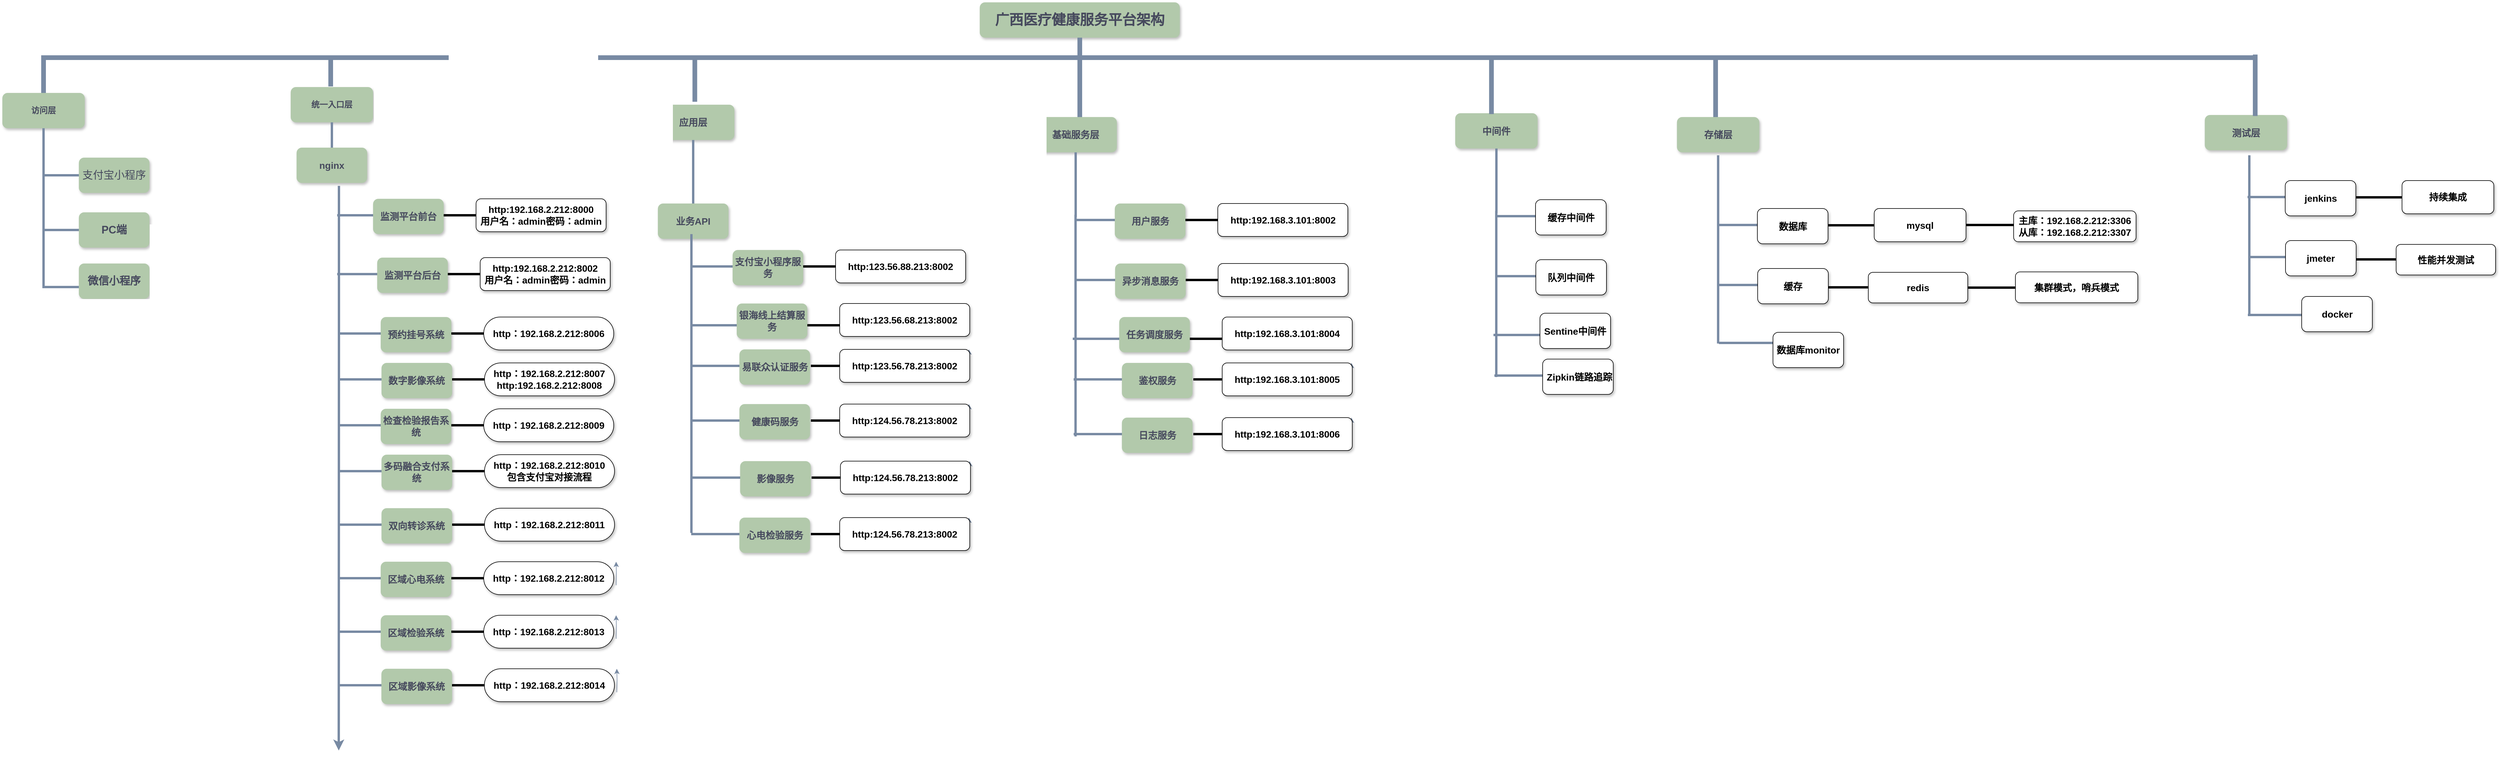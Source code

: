 <mxfile version="13.9.9" type="github">
  <diagram name="Page-1" id="64c3da0e-402f-94eb-ee01-a36477274f13">
    <mxGraphModel dx="2031" dy="1019" grid="1" gridSize="13" guides="1" tooltips="1" connect="1" arrows="1" fold="1" page="1" pageScale="1" pageWidth="1169" pageHeight="826" math="0" shadow="0">
      <root>
        <mxCell id="0" />
        <mxCell id="1" parent="0" />
        <mxCell id="2" value="广西医疗健康服务平台架构" style="whiteSpace=wrap;rounded=1;shadow=1;fillColor=#B2C9AB;strokeColor=none;fontColor=#46495D;fontStyle=1;fontSize=24" parent="1" vertex="1">
          <mxGeometry x="1701" y="26" width="340" height="60" as="geometry" />
        </mxCell>
        <mxCell id="3" value="访问层" style="whiteSpace=wrap;rounded=1;fillColor=#B2C9AB;strokeColor=none;shadow=1;fontColor=#46495D;fontStyle=1;fontSize=14" parent="1" vertex="1">
          <mxGeometry x="40" y="180" width="140" height="60" as="geometry" />
        </mxCell>
        <mxCell id="4" value="统一入口层" style="whiteSpace=wrap;rounded=1;fillColor=#B2C9AB;strokeColor=none;shadow=1;fontColor=#46495D;fontStyle=1;fontSize=14" parent="1" vertex="1">
          <mxGeometry x="530" y="170.0" width="140" height="60" as="geometry" />
        </mxCell>
        <mxCell id="23" value="支付宝小程序" style="whiteSpace=wrap;rounded=1;fillColor=#B2C9AB;strokeColor=none;shadow=1;fontColor=#46495D;fontStyle=0;fontSize=18;" parent="1" vertex="1">
          <mxGeometry x="170.0" y="290.0" width="120" height="60" as="geometry" />
        </mxCell>
        <mxCell id="24" value="PC端" style="whiteSpace=wrap;rounded=1;fillColor=#B2C9AB;strokeColor=none;shadow=1;fontColor=#46495D;fontStyle=1;fontSize=18;" parent="1" vertex="1">
          <mxGeometry x="170.0" y="383.0" width="120" height="60" as="geometry" />
        </mxCell>
        <mxCell id="26" value="微信小程序" style="whiteSpace=wrap;rounded=1;fillColor=#B2C9AB;strokeColor=none;shadow=1;fontColor=#46495D;fontStyle=1;fontSize=18;" parent="1" vertex="1">
          <mxGeometry x="170.0" y="470.0" width="120" height="60" as="geometry" />
        </mxCell>
        <mxCell id="43" value="nginx" style="whiteSpace=wrap;rounded=1;fillColor=#B2C9AB;strokeColor=none;shadow=1;fontColor=#46495D;fontStyle=1;fontSize=16;" parent="1" vertex="1">
          <mxGeometry x="540.0" y="273.0" width="120" height="60" as="geometry" />
        </mxCell>
        <mxCell id="103" value="" style="edgeStyle=elbowEdgeStyle;elbow=vertical;rounded=0;fontColor=#46495D;endArrow=none;endFill=0;strokeWidth=4;strokeColor=#788AA3;" parent="1" source="3" edge="1">
          <mxGeometry width="100" height="100" relative="1" as="geometry">
            <mxPoint x="20" y="290" as="sourcePoint" />
            <mxPoint x="110" y="360" as="targetPoint" />
          </mxGeometry>
        </mxCell>
        <mxCell id="105" value="" style="edgeStyle=elbowEdgeStyle;elbow=horizontal;rounded=0;fontColor=#46495D;endArrow=none;endFill=0;strokeWidth=4;strokeColor=#788AA3;" parent="1" target="23" edge="1">
          <mxGeometry width="100" height="100" relative="1" as="geometry">
            <mxPoint x="110" y="360" as="sourcePoint" />
            <mxPoint x="110" y="380" as="targetPoint" />
            <Array as="points">
              <mxPoint x="110" y="430" />
              <mxPoint x="50" y="380" />
            </Array>
          </mxGeometry>
        </mxCell>
        <mxCell id="106" value="" style="edgeStyle=elbowEdgeStyle;elbow=horizontal;rounded=0;fontColor=#46495D;endArrow=none;endFill=0;strokeWidth=4;strokeColor=#788AA3;" parent="1" target="24" edge="1">
          <mxGeometry width="100" height="100" relative="1" as="geometry">
            <mxPoint x="110" y="360" as="sourcePoint" />
            <mxPoint x="80" y="440" as="targetPoint" />
            <Array as="points">
              <mxPoint x="110" y="480" />
              <mxPoint x="50" y="400" />
            </Array>
          </mxGeometry>
        </mxCell>
        <mxCell id="109" value="" style="edgeStyle=elbowEdgeStyle;elbow=horizontal;rounded=0;fontColor=#46495D;endArrow=none;endFill=0;strokeWidth=4;strokeColor=#788AA3;" parent="1" target="26" edge="1">
          <mxGeometry width="100" height="100" relative="1" as="geometry">
            <mxPoint x="110" y="340" as="sourcePoint" />
            <mxPoint x="100" y="460" as="targetPoint" />
            <Array as="points">
              <mxPoint x="110" y="510" />
              <mxPoint x="50" y="410" />
            </Array>
          </mxGeometry>
        </mxCell>
        <mxCell id="116" value="" style="edgeStyle=elbowEdgeStyle;elbow=vertical;rounded=0;fontColor=#46495D;endArrow=none;endFill=0;strokeWidth=4;strokeColor=#788AA3;" parent="1" source="4" target="43" edge="1">
          <mxGeometry width="100" height="100" relative="1" as="geometry">
            <mxPoint x="240" y="240.0" as="sourcePoint" />
            <mxPoint x="140" y="310" as="targetPoint" />
          </mxGeometry>
        </mxCell>
        <mxCell id="229" value="" style="edgeStyle=elbowEdgeStyle;elbow=vertical;rounded=0;fontColor=#46495D;endArrow=none;endFill=0;strokeWidth=8;strokeColor=#788AA3;" parent="1" source="2" target="3" edge="1">
          <mxGeometry width="100" height="100" relative="1" as="geometry">
            <mxPoint x="540" y="140" as="sourcePoint" />
            <mxPoint x="640" y="40" as="targetPoint" />
            <Array as="points">
              <mxPoint x="637" y="120" />
            </Array>
          </mxGeometry>
        </mxCell>
        <mxCell id="D-E3E2ECpoi-iPH8ubSQ-250" value="" style="edgeStyle=elbowEdgeStyle;elbow=vertical;rounded=0;fontColor=#46495D;endArrow=none;endFill=0;strokeWidth=8;strokeColor=#788AA3;" parent="1" edge="1">
          <mxGeometry width="100" height="100" relative="1" as="geometry">
            <mxPoint x="598" y="117" as="sourcePoint" />
            <mxPoint x="598" y="169" as="targetPoint" />
          </mxGeometry>
        </mxCell>
        <mxCell id="D-E3E2ECpoi-iPH8ubSQ-332" style="edgeStyle=orthogonalEdgeStyle;curved=0;rounded=1;sketch=0;orthogonalLoop=1;jettySize=auto;html=1;strokeColor=#788AA3;strokeWidth=4;fillColor=#B2C9AB;fontSize=16;fontColor=#46495D;" parent="1" edge="1">
          <mxGeometry relative="1" as="geometry">
            <mxPoint x="611.67" y="1298" as="targetPoint" />
            <mxPoint x="612" y="338" as="sourcePoint" />
            <Array as="points">
              <mxPoint x="612" y="585" />
              <mxPoint x="612" y="585" />
            </Array>
          </mxGeometry>
        </mxCell>
        <mxCell id="D-E3E2ECpoi-iPH8ubSQ-258" value="" style="line;strokeWidth=4;html=1;perimeter=backbonePerimeter;points=[];outlineConnect=0;rounded=0;sketch=0;fillColor=#B2C9AB;fontSize=16;fontColor=#46495D;strokeColor=#788AA3;" parent="1" vertex="1">
          <mxGeometry x="609" y="383" width="104" height="10" as="geometry" />
        </mxCell>
        <mxCell id="D-E3E2ECpoi-iPH8ubSQ-263" value="监测平台前台" style="whiteSpace=wrap;rounded=1;fillColor=#B2C9AB;strokeColor=none;shadow=1;fontColor=#46495D;fontStyle=1;fontSize=16;" parent="1" vertex="1">
          <mxGeometry x="670.0" y="360.0" width="120" height="60" as="geometry" />
        </mxCell>
        <mxCell id="D-E3E2ECpoi-iPH8ubSQ-266" value="" style="line;strokeWidth=4;html=1;perimeter=backbonePerimeter;points=[];outlineConnect=0;rounded=0;sketch=0;fillColor=#B2C9AB;fontSize=16;fontColor=#46495D;" parent="1" vertex="1">
          <mxGeometry x="790" y="383" width="81" height="10" as="geometry" />
        </mxCell>
        <mxCell id="D-E3E2ECpoi-iPH8ubSQ-267" value="http:192.168.2.212:8000&#xa;用户名：admin密码：admin" style="whiteSpace=wrap;rounded=1;shadow=1;fontStyle=1;fontSize=16;" parent="1" vertex="1">
          <mxGeometry x="845" y="360" width="221" height="56" as="geometry" />
        </mxCell>
        <mxCell id="D-E3E2ECpoi-iPH8ubSQ-270" value="" style="line;strokeWidth=4;html=1;perimeter=backbonePerimeter;points=[];outlineConnect=0;rounded=0;sketch=0;fillColor=#B2C9AB;fontSize=16;fontColor=#46495D;strokeColor=#788AA3;" parent="1" vertex="1">
          <mxGeometry x="609" y="483" width="104" height="10" as="geometry" />
        </mxCell>
        <mxCell id="D-E3E2ECpoi-iPH8ubSQ-271" value="监测平台后台" style="whiteSpace=wrap;rounded=1;fillColor=#B2C9AB;strokeColor=none;shadow=1;fontColor=#46495D;fontStyle=1;fontSize=16;" parent="1" vertex="1">
          <mxGeometry x="677.0" y="460.0" width="120" height="60" as="geometry" />
        </mxCell>
        <mxCell id="D-E3E2ECpoi-iPH8ubSQ-272" value="" style="line;strokeWidth=4;html=1;perimeter=backbonePerimeter;points=[];outlineConnect=0;rounded=0;sketch=0;fillColor=#B2C9AB;fontSize=16;fontColor=#46495D;" parent="1" vertex="1">
          <mxGeometry x="797" y="483" width="81" height="10" as="geometry" />
        </mxCell>
        <mxCell id="D-E3E2ECpoi-iPH8ubSQ-273" value="http:192.168.2.212:8002&#xa;用户名：admin密码：admin" style="whiteSpace=wrap;rounded=1;shadow=1;fontStyle=1;fontSize=16;" parent="1" vertex="1">
          <mxGeometry x="852" y="460" width="221" height="56" as="geometry" />
        </mxCell>
        <mxCell id="D-E3E2ECpoi-iPH8ubSQ-296" value="" style="line;strokeWidth=4;html=1;perimeter=backbonePerimeter;points=[];outlineConnect=0;rounded=0;sketch=0;fillColor=#B2C9AB;fontSize=16;fontColor=#46495D;strokeColor=#788AA3;" parent="1" vertex="1">
          <mxGeometry x="611.0" y="584" width="97" height="10" as="geometry" />
        </mxCell>
        <mxCell id="D-E3E2ECpoi-iPH8ubSQ-297" value="预约挂号系统" style="whiteSpace=wrap;rounded=1;fillColor=#B2C9AB;strokeColor=none;shadow=1;fontColor=#46495D;fontStyle=1;fontSize=16;" parent="1" vertex="1">
          <mxGeometry x="683.0" y="561.0" width="120" height="60" as="geometry" />
        </mxCell>
        <mxCell id="D-E3E2ECpoi-iPH8ubSQ-298" value="" style="line;strokeWidth=4;html=1;perimeter=backbonePerimeter;points=[];outlineConnect=0;rounded=0;sketch=0;fillColor=#B2C9AB;fontSize=16;fontColor=#46495D;" parent="1" vertex="1">
          <mxGeometry x="803.0" y="584" width="81" height="10" as="geometry" />
        </mxCell>
        <mxCell id="D-E3E2ECpoi-iPH8ubSQ-299" value="http：192.168.2.212:8006" style="whiteSpace=wrap;rounded=1;shadow=1;fontStyle=1;fontSize=16;arcSize=50;" parent="1" vertex="1">
          <mxGeometry x="858.0" y="561" width="221" height="56" as="geometry" />
        </mxCell>
        <mxCell id="D-E3E2ECpoi-iPH8ubSQ-304" value="" style="line;strokeWidth=4;html=1;perimeter=backbonePerimeter;points=[];outlineConnect=0;rounded=0;sketch=0;fillColor=#B2C9AB;fontSize=16;fontColor=#46495D;strokeColor=#788AA3;" parent="1" vertex="1">
          <mxGeometry x="612.34" y="662" width="97" height="10" as="geometry" />
        </mxCell>
        <mxCell id="D-E3E2ECpoi-iPH8ubSQ-305" value="数字影像系统" style="whiteSpace=wrap;rounded=1;fillColor=#B2C9AB;strokeColor=none;shadow=1;fontColor=#46495D;fontStyle=1;fontSize=16;" parent="1" vertex="1">
          <mxGeometry x="684.34" y="639.0" width="120" height="60" as="geometry" />
        </mxCell>
        <mxCell id="D-E3E2ECpoi-iPH8ubSQ-306" value="" style="line;strokeWidth=4;html=1;perimeter=backbonePerimeter;points=[];outlineConnect=0;rounded=0;sketch=0;fillColor=#B2C9AB;fontSize=16;fontColor=#46495D;" parent="1" vertex="1">
          <mxGeometry x="804.34" y="662" width="81" height="10" as="geometry" />
        </mxCell>
        <mxCell id="D-E3E2ECpoi-iPH8ubSQ-307" value="http：192.168.2.212:8007&#xa;http:192.168.2.212:8008" style="whiteSpace=wrap;rounded=1;shadow=1;fontStyle=1;fontSize=16;arcSize=50;" parent="1" vertex="1">
          <mxGeometry x="859.34" y="639" width="221" height="56" as="geometry" />
        </mxCell>
        <mxCell id="D-E3E2ECpoi-iPH8ubSQ-311" value="" style="line;strokeWidth=4;html=1;perimeter=backbonePerimeter;points=[];outlineConnect=0;rounded=0;sketch=0;fillColor=#B2C9AB;fontSize=16;fontColor=#46495D;strokeColor=#788AA3;" parent="1" vertex="1">
          <mxGeometry x="611.0" y="740" width="97" height="10" as="geometry" />
        </mxCell>
        <mxCell id="D-E3E2ECpoi-iPH8ubSQ-312" value="检查检验报告系统" style="whiteSpace=wrap;rounded=1;fillColor=#B2C9AB;strokeColor=none;shadow=1;fontColor=#46495D;fontStyle=1;fontSize=16;" parent="1" vertex="1">
          <mxGeometry x="683.0" y="717.0" width="120" height="60" as="geometry" />
        </mxCell>
        <mxCell id="D-E3E2ECpoi-iPH8ubSQ-313" value="" style="line;strokeWidth=4;html=1;perimeter=backbonePerimeter;points=[];outlineConnect=0;rounded=0;sketch=0;fillColor=#B2C9AB;fontSize=16;fontColor=#46495D;" parent="1" vertex="1">
          <mxGeometry x="803.0" y="740" width="81" height="10" as="geometry" />
        </mxCell>
        <mxCell id="D-E3E2ECpoi-iPH8ubSQ-314" value="http：192.168.2.212:8009" style="whiteSpace=wrap;rounded=1;shadow=1;fontStyle=1;fontSize=16;arcSize=50;" parent="1" vertex="1">
          <mxGeometry x="858.0" y="717" width="221" height="56" as="geometry" />
        </mxCell>
        <mxCell id="D-E3E2ECpoi-iPH8ubSQ-318" value="" style="line;strokeWidth=4;html=1;perimeter=backbonePerimeter;points=[];outlineConnect=0;rounded=0;sketch=0;fillColor=#B2C9AB;fontSize=16;fontColor=#46495D;strokeColor=#788AA3;" parent="1" vertex="1">
          <mxGeometry x="612.34" y="818" width="97" height="10" as="geometry" />
        </mxCell>
        <mxCell id="D-E3E2ECpoi-iPH8ubSQ-319" value="多码融合支付系统" style="whiteSpace=wrap;rounded=1;fillColor=#B2C9AB;strokeColor=none;shadow=1;fontColor=#46495D;fontStyle=1;fontSize=16;" parent="1" vertex="1">
          <mxGeometry x="684.34" y="795" width="120" height="60" as="geometry" />
        </mxCell>
        <mxCell id="D-E3E2ECpoi-iPH8ubSQ-320" value="" style="line;strokeWidth=4;html=1;perimeter=backbonePerimeter;points=[];outlineConnect=0;rounded=0;sketch=0;fillColor=#B2C9AB;fontSize=16;fontColor=#46495D;" parent="1" vertex="1">
          <mxGeometry x="804.34" y="818" width="81" height="10" as="geometry" />
        </mxCell>
        <mxCell id="D-E3E2ECpoi-iPH8ubSQ-321" value="http：192.168.2.212:8010&#xa;包含支付宝对接流程" style="whiteSpace=wrap;rounded=1;shadow=1;fontStyle=1;fontSize=16;arcSize=50;" parent="1" vertex="1">
          <mxGeometry x="859.34" y="795" width="221" height="56" as="geometry" />
        </mxCell>
        <mxCell id="D-E3E2ECpoi-iPH8ubSQ-323" value="" style="line;strokeWidth=4;html=1;perimeter=backbonePerimeter;points=[];outlineConnect=0;rounded=0;sketch=0;fillColor=#B2C9AB;fontSize=16;fontColor=#46495D;strokeColor=#788AA3;" parent="1" vertex="1">
          <mxGeometry x="612.34" y="909" width="97" height="10" as="geometry" />
        </mxCell>
        <mxCell id="D-E3E2ECpoi-iPH8ubSQ-324" value="双向转诊系统" style="whiteSpace=wrap;rounded=1;fillColor=#B2C9AB;strokeColor=none;shadow=1;fontColor=#46495D;fontStyle=1;fontSize=16;" parent="1" vertex="1">
          <mxGeometry x="684.34" y="886" width="120" height="60" as="geometry" />
        </mxCell>
        <mxCell id="D-E3E2ECpoi-iPH8ubSQ-325" value="" style="line;strokeWidth=4;html=1;perimeter=backbonePerimeter;points=[];outlineConnect=0;rounded=0;sketch=0;fillColor=#B2C9AB;fontSize=16;fontColor=#46495D;" parent="1" vertex="1">
          <mxGeometry x="804.34" y="909" width="81" height="10" as="geometry" />
        </mxCell>
        <mxCell id="D-E3E2ECpoi-iPH8ubSQ-326" value="http：192.168.2.212:8011" style="whiteSpace=wrap;rounded=1;shadow=1;fontStyle=1;fontSize=16;arcSize=50;" parent="1" vertex="1">
          <mxGeometry x="859.34" y="886" width="221" height="56" as="geometry" />
        </mxCell>
        <mxCell id="D-E3E2ECpoi-iPH8ubSQ-327" value="" style="edgeStyle=orthogonalEdgeStyle;curved=0;rounded=1;sketch=0;orthogonalLoop=1;jettySize=auto;html=1;strokeColor=#788AA3;fillColor=#B2C9AB;fontSize=18;fontColor=#46495D;" parent="1" edge="1">
          <mxGeometry relative="1" as="geometry">
            <mxPoint x="1083.0" y="1017.0" as="sourcePoint" />
            <mxPoint x="1083.0" y="977.0" as="targetPoint" />
          </mxGeometry>
        </mxCell>
        <mxCell id="D-E3E2ECpoi-iPH8ubSQ-328" value="" style="line;strokeWidth=4;html=1;perimeter=backbonePerimeter;points=[];outlineConnect=0;rounded=0;sketch=0;fillColor=#B2C9AB;fontSize=16;fontColor=#46495D;strokeColor=#788AA3;" parent="1" vertex="1">
          <mxGeometry x="611.0" y="1000" width="97" height="10" as="geometry" />
        </mxCell>
        <mxCell id="D-E3E2ECpoi-iPH8ubSQ-329" value="区域心电系统" style="whiteSpace=wrap;rounded=1;fillColor=#B2C9AB;strokeColor=none;shadow=1;fontColor=#46495D;fontStyle=1;fontSize=16;" parent="1" vertex="1">
          <mxGeometry x="683.0" y="977" width="120" height="60" as="geometry" />
        </mxCell>
        <mxCell id="D-E3E2ECpoi-iPH8ubSQ-330" value="" style="line;strokeWidth=4;html=1;perimeter=backbonePerimeter;points=[];outlineConnect=0;rounded=0;sketch=0;fillColor=#B2C9AB;fontSize=16;fontColor=#46495D;" parent="1" vertex="1">
          <mxGeometry x="803.0" y="1000" width="81" height="10" as="geometry" />
        </mxCell>
        <mxCell id="D-E3E2ECpoi-iPH8ubSQ-331" value="http：192.168.2.212:8012" style="whiteSpace=wrap;rounded=1;shadow=1;fontStyle=1;fontSize=16;arcSize=50;" parent="1" vertex="1">
          <mxGeometry x="858.0" y="977" width="221" height="56" as="geometry" />
        </mxCell>
        <mxCell id="D-E3E2ECpoi-iPH8ubSQ-333" value="" style="edgeStyle=orthogonalEdgeStyle;curved=0;rounded=1;sketch=0;orthogonalLoop=1;jettySize=auto;html=1;strokeColor=#788AA3;fillColor=#B2C9AB;fontSize=18;fontColor=#46495D;" parent="1" edge="1">
          <mxGeometry relative="1" as="geometry">
            <mxPoint x="1083.0" y="1108.0" as="sourcePoint" />
            <mxPoint x="1083.0" y="1068.0" as="targetPoint" />
          </mxGeometry>
        </mxCell>
        <mxCell id="D-E3E2ECpoi-iPH8ubSQ-334" value="" style="line;strokeWidth=4;html=1;perimeter=backbonePerimeter;points=[];outlineConnect=0;rounded=0;sketch=0;fillColor=#B2C9AB;fontSize=16;fontColor=#46495D;strokeColor=#788AA3;" parent="1" vertex="1">
          <mxGeometry x="611.0" y="1091" width="97" height="10" as="geometry" />
        </mxCell>
        <mxCell id="D-E3E2ECpoi-iPH8ubSQ-335" value="区域检验系统" style="whiteSpace=wrap;rounded=1;fillColor=#B2C9AB;strokeColor=none;shadow=1;fontColor=#46495D;fontStyle=1;fontSize=16;" parent="1" vertex="1">
          <mxGeometry x="683.0" y="1068" width="120" height="60" as="geometry" />
        </mxCell>
        <mxCell id="D-E3E2ECpoi-iPH8ubSQ-336" value="" style="line;strokeWidth=4;html=1;perimeter=backbonePerimeter;points=[];outlineConnect=0;rounded=0;sketch=0;fillColor=#B2C9AB;fontSize=16;fontColor=#46495D;" parent="1" vertex="1">
          <mxGeometry x="803.0" y="1091" width="81" height="10" as="geometry" />
        </mxCell>
        <mxCell id="D-E3E2ECpoi-iPH8ubSQ-337" value="http：192.168.2.212:8013" style="whiteSpace=wrap;rounded=1;shadow=1;fontStyle=1;fontSize=16;arcSize=50;" parent="1" vertex="1">
          <mxGeometry x="858.0" y="1068" width="221" height="56" as="geometry" />
        </mxCell>
        <mxCell id="D-E3E2ECpoi-iPH8ubSQ-343" value="" style="edgeStyle=orthogonalEdgeStyle;curved=0;rounded=1;sketch=0;orthogonalLoop=1;jettySize=auto;html=1;strokeColor=#788AA3;fillColor=#B2C9AB;fontSize=18;fontColor=#46495D;" parent="1" edge="1">
          <mxGeometry relative="1" as="geometry">
            <mxPoint x="1084.17" y="1199.0" as="sourcePoint" />
            <mxPoint x="1084.17" y="1159.0" as="targetPoint" />
          </mxGeometry>
        </mxCell>
        <mxCell id="D-E3E2ECpoi-iPH8ubSQ-344" value="" style="line;strokeWidth=4;html=1;perimeter=backbonePerimeter;points=[];outlineConnect=0;rounded=0;sketch=0;fillColor=#B2C9AB;fontSize=16;fontColor=#46495D;strokeColor=#788AA3;" parent="1" vertex="1">
          <mxGeometry x="612.17" y="1182" width="97" height="10" as="geometry" />
        </mxCell>
        <mxCell id="D-E3E2ECpoi-iPH8ubSQ-345" value="区域影像系统" style="whiteSpace=wrap;rounded=1;fillColor=#B2C9AB;strokeColor=none;shadow=1;fontColor=#46495D;fontStyle=1;fontSize=16;" parent="1" vertex="1">
          <mxGeometry x="684.17" y="1159" width="120" height="60" as="geometry" />
        </mxCell>
        <mxCell id="D-E3E2ECpoi-iPH8ubSQ-346" value="" style="line;strokeWidth=4;html=1;perimeter=backbonePerimeter;points=[];outlineConnect=0;rounded=0;sketch=0;fillColor=#B2C9AB;fontSize=16;fontColor=#46495D;" parent="1" vertex="1">
          <mxGeometry x="804.17" y="1182" width="81" height="10" as="geometry" />
        </mxCell>
        <mxCell id="D-E3E2ECpoi-iPH8ubSQ-347" value="http：192.168.2.212:8014" style="whiteSpace=wrap;rounded=1;shadow=1;fontStyle=1;fontSize=16;arcSize=50;" parent="1" vertex="1">
          <mxGeometry x="859.17" y="1159" width="221" height="56" as="geometry" />
        </mxCell>
        <mxCell id="D-E3E2ECpoi-iPH8ubSQ-348" value="应用层" style="whiteSpace=wrap;rounded=1;fillColor=#B2C9AB;strokeColor=none;shadow=1;fontColor=#46495D;fontStyle=1;fontSize=16;" parent="1" vertex="1">
          <mxGeometry x="1144" y="200.0" width="140" height="60" as="geometry" />
        </mxCell>
        <mxCell id="D-E3E2ECpoi-iPH8ubSQ-349" value="业务API" style="whiteSpace=wrap;rounded=1;fillColor=#B2C9AB;strokeColor=none;shadow=1;fontColor=#46495D;fontStyle=1;fontSize=16;" parent="1" vertex="1">
          <mxGeometry x="1154.0" y="368.0" width="120" height="60" as="geometry" />
        </mxCell>
        <mxCell id="D-E3E2ECpoi-iPH8ubSQ-350" value="" style="edgeStyle=elbowEdgeStyle;elbow=vertical;rounded=0;fontColor=#46495D;endArrow=none;endFill=0;strokeWidth=4;strokeColor=#788AA3;" parent="1" source="D-E3E2ECpoi-iPH8ubSQ-348" target="D-E3E2ECpoi-iPH8ubSQ-349" edge="1">
          <mxGeometry width="100" height="100" relative="1" as="geometry">
            <mxPoint x="851" y="327.0" as="sourcePoint" />
            <mxPoint x="751" y="397" as="targetPoint" />
          </mxGeometry>
        </mxCell>
        <mxCell id="D-E3E2ECpoi-iPH8ubSQ-352" value="" style="line;strokeWidth=4;direction=south;html=1;rounded=0;sketch=0;fillColor=#B2C9AB;fontSize=16;fontColor=#46495D;strokeColor=#788AA3;" parent="1" vertex="1">
          <mxGeometry x="1206" y="420" width="10" height="508" as="geometry" />
        </mxCell>
        <mxCell id="D-E3E2ECpoi-iPH8ubSQ-353" value="" style="line;strokeWidth=4;html=1;perimeter=backbonePerimeter;points=[];outlineConnect=0;rounded=0;sketch=0;fillColor=#B2C9AB;fontSize=16;fontColor=#46495D;strokeColor=#788AA3;" parent="1" vertex="1">
          <mxGeometry x="1209" y="470" width="104" height="10" as="geometry" />
        </mxCell>
        <mxCell id="D-E3E2ECpoi-iPH8ubSQ-354" value="支付宝小程序服务" style="whiteSpace=wrap;rounded=1;fillColor=#B2C9AB;strokeColor=none;shadow=1;fontColor=#46495D;fontStyle=1;fontSize=16;" parent="1" vertex="1">
          <mxGeometry x="1281.0" y="447.0" width="120" height="60" as="geometry" />
        </mxCell>
        <mxCell id="D-E3E2ECpoi-iPH8ubSQ-355" value="" style="line;strokeWidth=4;html=1;perimeter=backbonePerimeter;points=[];outlineConnect=0;rounded=0;sketch=0;fillColor=#B2C9AB;fontSize=16;fontColor=#46495D;" parent="1" vertex="1">
          <mxGeometry x="1401" y="470" width="81" height="10" as="geometry" />
        </mxCell>
        <mxCell id="D-E3E2ECpoi-iPH8ubSQ-356" value="http:123.56.88.213:8002" style="whiteSpace=wrap;rounded=1;shadow=1;fontStyle=1;fontSize=16;" parent="1" vertex="1">
          <mxGeometry x="1456" y="447" width="221" height="56" as="geometry" />
        </mxCell>
        <mxCell id="D-E3E2ECpoi-iPH8ubSQ-358" value="" style="line;strokeWidth=4;html=1;perimeter=backbonePerimeter;points=[];outlineConnect=0;rounded=0;sketch=0;fillColor=#B2C9AB;fontSize=16;fontColor=#46495D;strokeColor=#788AA3;" parent="1" vertex="1">
          <mxGeometry x="1209" y="570" width="101" height="10" as="geometry" />
        </mxCell>
        <mxCell id="D-E3E2ECpoi-iPH8ubSQ-359" value="银海线上结算服务" style="whiteSpace=wrap;rounded=1;fillColor=#B2C9AB;strokeColor=none;shadow=1;fontColor=#46495D;fontStyle=1;fontSize=16;" parent="1" vertex="1">
          <mxGeometry x="1288.0" y="538.0" width="120" height="60" as="geometry" />
        </mxCell>
        <mxCell id="D-E3E2ECpoi-iPH8ubSQ-360" value="" style="line;strokeWidth=4;html=1;perimeter=backbonePerimeter;points=[];outlineConnect=0;rounded=0;sketch=0;fillColor=#B2C9AB;fontSize=16;fontColor=#46495D;" parent="1" vertex="1">
          <mxGeometry x="1408" y="570" width="81" height="10" as="geometry" />
        </mxCell>
        <mxCell id="D-E3E2ECpoi-iPH8ubSQ-361" value="http:123.56.68.213:8002" style="whiteSpace=wrap;rounded=1;shadow=1;fontStyle=1;fontSize=16;" parent="1" vertex="1">
          <mxGeometry x="1463" y="538" width="221" height="56" as="geometry" />
        </mxCell>
        <mxCell id="D-E3E2ECpoi-iPH8ubSQ-418" value="" style="line;strokeWidth=8;direction=south;html=1;perimeter=backbonePerimeter;points=[];outlineConnect=0;rounded=0;sketch=0;fontSize=16;fontColor=#46495D;fillColor=#C9C3C6;strokeColor=#788AA3;" parent="1" vertex="1">
          <mxGeometry x="1211.79" y="118" width="10" height="77" as="geometry" />
        </mxCell>
        <mxCell id="D-E3E2ECpoi-iPH8ubSQ-420" value="" style="edgeStyle=orthogonalEdgeStyle;curved=0;rounded=1;sketch=0;orthogonalLoop=1;jettySize=auto;html=1;strokeColor=#788AA3;fillColor=#B2C9AB;fontSize=18;fontColor=#46495D;" parent="1" edge="1">
          <mxGeometry relative="1" as="geometry">
            <mxPoint x="1682.57" y="656" as="sourcePoint" />
            <mxPoint x="1682.57" y="616" as="targetPoint" />
          </mxGeometry>
        </mxCell>
        <mxCell id="D-E3E2ECpoi-iPH8ubSQ-421" value="" style="line;strokeWidth=4;html=1;perimeter=backbonePerimeter;points=[];outlineConnect=0;rounded=0;sketch=0;fillColor=#B2C9AB;fontSize=16;fontColor=#46495D;strokeColor=#788AA3;" parent="1" vertex="1">
          <mxGeometry x="1210.57" y="639" width="104" height="10" as="geometry" />
        </mxCell>
        <mxCell id="D-E3E2ECpoi-iPH8ubSQ-422" value="易联众认证服务" style="whiteSpace=wrap;rounded=1;fillColor=#B2C9AB;strokeColor=none;shadow=1;fontColor=#46495D;fontStyle=1;fontSize=16;" parent="1" vertex="1">
          <mxGeometry x="1292.57" y="616.0" width="120" height="60" as="geometry" />
        </mxCell>
        <mxCell id="D-E3E2ECpoi-iPH8ubSQ-423" value="" style="line;strokeWidth=4;html=1;perimeter=backbonePerimeter;points=[];outlineConnect=0;rounded=0;sketch=0;fillColor=#B2C9AB;fontSize=16;fontColor=#46495D;" parent="1" vertex="1">
          <mxGeometry x="1414" y="639" width="69.57" height="10" as="geometry" />
        </mxCell>
        <mxCell id="D-E3E2ECpoi-iPH8ubSQ-424" value="http:123.56.78.213:8002" style="whiteSpace=wrap;rounded=1;shadow=1;fontStyle=1;fontSize=16;" parent="1" vertex="1">
          <mxGeometry x="1463" y="616" width="221" height="56" as="geometry" />
        </mxCell>
        <mxCell id="D-E3E2ECpoi-iPH8ubSQ-425" value="" style="edgeStyle=orthogonalEdgeStyle;curved=0;rounded=1;sketch=0;orthogonalLoop=1;jettySize=auto;html=1;strokeColor=#788AA3;fillColor=#B2C9AB;fontSize=18;fontColor=#46495D;" parent="1" edge="1">
          <mxGeometry relative="1" as="geometry">
            <mxPoint x="1682.57" y="749" as="sourcePoint" />
            <mxPoint x="1682.57" y="709" as="targetPoint" />
          </mxGeometry>
        </mxCell>
        <mxCell id="D-E3E2ECpoi-iPH8ubSQ-426" value="" style="line;strokeWidth=4;html=1;perimeter=backbonePerimeter;points=[];outlineConnect=0;rounded=0;sketch=0;fillColor=#B2C9AB;fontSize=16;fontColor=#46495D;strokeColor=#788AA3;" parent="1" vertex="1">
          <mxGeometry x="1210.57" y="732" width="104" height="10" as="geometry" />
        </mxCell>
        <mxCell id="D-E3E2ECpoi-iPH8ubSQ-427" value="健康码服务" style="whiteSpace=wrap;rounded=1;fillColor=#B2C9AB;strokeColor=none;shadow=1;fontColor=#46495D;fontStyle=1;fontSize=16;" parent="1" vertex="1">
          <mxGeometry x="1292.57" y="709.0" width="120" height="60" as="geometry" />
        </mxCell>
        <mxCell id="D-E3E2ECpoi-iPH8ubSQ-428" value="" style="line;strokeWidth=4;html=1;perimeter=backbonePerimeter;points=[];outlineConnect=0;rounded=0;sketch=0;fillColor=#B2C9AB;fontSize=16;fontColor=#46495D;" parent="1" vertex="1">
          <mxGeometry x="1414" y="732" width="69.57" height="10" as="geometry" />
        </mxCell>
        <mxCell id="D-E3E2ECpoi-iPH8ubSQ-429" value="http:124.56.78.213:8002" style="whiteSpace=wrap;rounded=1;shadow=1;fontStyle=1;fontSize=16;" parent="1" vertex="1">
          <mxGeometry x="1463" y="709" width="221" height="56" as="geometry" />
        </mxCell>
        <mxCell id="D-E3E2ECpoi-iPH8ubSQ-430" value="" style="edgeStyle=orthogonalEdgeStyle;curved=0;rounded=1;sketch=0;orthogonalLoop=1;jettySize=auto;html=1;strokeColor=#788AA3;fillColor=#B2C9AB;fontSize=18;fontColor=#46495D;" parent="1" edge="1">
          <mxGeometry relative="1" as="geometry">
            <mxPoint x="1683.79" y="846.0" as="sourcePoint" />
            <mxPoint x="1683.79" y="806" as="targetPoint" />
          </mxGeometry>
        </mxCell>
        <mxCell id="D-E3E2ECpoi-iPH8ubSQ-431" value="" style="line;strokeWidth=4;html=1;perimeter=backbonePerimeter;points=[];outlineConnect=0;rounded=0;sketch=0;fillColor=#B2C9AB;fontSize=16;fontColor=#46495D;strokeColor=#788AA3;" parent="1" vertex="1">
          <mxGeometry x="1211.79" y="829" width="104" height="10" as="geometry" />
        </mxCell>
        <mxCell id="D-E3E2ECpoi-iPH8ubSQ-432" value="影像服务" style="whiteSpace=wrap;rounded=1;fillColor=#B2C9AB;strokeColor=none;shadow=1;fontColor=#46495D;fontStyle=1;fontSize=16;" parent="1" vertex="1">
          <mxGeometry x="1293.79" y="806.0" width="120" height="60" as="geometry" />
        </mxCell>
        <mxCell id="D-E3E2ECpoi-iPH8ubSQ-433" value="" style="line;strokeWidth=4;html=1;perimeter=backbonePerimeter;points=[];outlineConnect=0;rounded=0;sketch=0;fillColor=#B2C9AB;fontSize=16;fontColor=#46495D;" parent="1" vertex="1">
          <mxGeometry x="1415.22" y="829" width="69.57" height="10" as="geometry" />
        </mxCell>
        <mxCell id="D-E3E2ECpoi-iPH8ubSQ-434" value="http:124.56.78.213:8002" style="whiteSpace=wrap;rounded=1;shadow=1;fontStyle=1;fontSize=16;" parent="1" vertex="1">
          <mxGeometry x="1464.22" y="806" width="221" height="56" as="geometry" />
        </mxCell>
        <mxCell id="D-E3E2ECpoi-iPH8ubSQ-435" value="" style="edgeStyle=orthogonalEdgeStyle;curved=0;rounded=1;sketch=0;orthogonalLoop=1;jettySize=auto;html=1;strokeColor=#788AA3;fillColor=#B2C9AB;fontSize=18;fontColor=#46495D;" parent="1" edge="1">
          <mxGeometry relative="1" as="geometry">
            <mxPoint x="1682.57" y="942.0" as="sourcePoint" />
            <mxPoint x="1682.57" y="902" as="targetPoint" />
          </mxGeometry>
        </mxCell>
        <mxCell id="D-E3E2ECpoi-iPH8ubSQ-436" value="" style="line;strokeWidth=4;html=1;perimeter=backbonePerimeter;points=[];outlineConnect=0;rounded=0;sketch=0;fillColor=#B2C9AB;fontSize=16;fontColor=#46495D;strokeColor=#788AA3;" parent="1" vertex="1">
          <mxGeometry x="1210.57" y="925" width="104" height="10" as="geometry" />
        </mxCell>
        <mxCell id="D-E3E2ECpoi-iPH8ubSQ-437" value="心电检验服务" style="whiteSpace=wrap;rounded=1;fillColor=#B2C9AB;strokeColor=none;shadow=1;fontColor=#46495D;fontStyle=1;fontSize=16;" parent="1" vertex="1">
          <mxGeometry x="1292.57" y="902.0" width="120" height="60" as="geometry" />
        </mxCell>
        <mxCell id="D-E3E2ECpoi-iPH8ubSQ-438" value="" style="line;strokeWidth=4;html=1;perimeter=backbonePerimeter;points=[];outlineConnect=0;rounded=0;sketch=0;fillColor=#B2C9AB;fontSize=16;fontColor=#46495D;" parent="1" vertex="1">
          <mxGeometry x="1414" y="925" width="69.57" height="10" as="geometry" />
        </mxCell>
        <mxCell id="D-E3E2ECpoi-iPH8ubSQ-439" value="http:124.56.78.213:8002" style="whiteSpace=wrap;rounded=1;shadow=1;fontStyle=1;fontSize=16;" parent="1" vertex="1">
          <mxGeometry x="1463" y="902" width="221" height="56" as="geometry" />
        </mxCell>
        <mxCell id="N0z0GKp-rFA3YgLBOQ30-234" value="基础服务层" style="whiteSpace=wrap;rounded=1;fillColor=#B2C9AB;strokeColor=none;shadow=1;fontColor=#46495D;fontStyle=1;fontSize=16;" vertex="1" parent="1">
          <mxGeometry x="1794" y="221.0" width="140" height="60" as="geometry" />
        </mxCell>
        <mxCell id="N0z0GKp-rFA3YgLBOQ30-236" value="" style="edgeStyle=elbowEdgeStyle;elbow=vertical;rounded=0;fontColor=#46495D;endArrow=none;endFill=0;strokeWidth=4;strokeColor=#788AA3;" edge="1" parent="1" source="N0z0GKp-rFA3YgLBOQ30-234">
          <mxGeometry width="100" height="100" relative="1" as="geometry">
            <mxPoint x="1501" y="350.0" as="sourcePoint" />
            <mxPoint x="1864" y="391" as="targetPoint" />
          </mxGeometry>
        </mxCell>
        <mxCell id="N0z0GKp-rFA3YgLBOQ30-238" value="" style="line;strokeWidth=4;direction=south;html=1;rounded=0;sketch=0;fillColor=#B2C9AB;fontSize=16;fontColor=#46495D;strokeColor=#788AA3;" vertex="1" parent="1">
          <mxGeometry x="1858.79" y="387" width="10" height="377" as="geometry" />
        </mxCell>
        <mxCell id="N0z0GKp-rFA3YgLBOQ30-239" value="" style="line;strokeWidth=4;html=1;perimeter=backbonePerimeter;points=[];outlineConnect=0;rounded=0;sketch=0;fillColor=#B2C9AB;fontSize=16;fontColor=#46495D;strokeColor=#788AA3;" vertex="1" parent="1">
          <mxGeometry x="1865" y="493" width="92" height="10" as="geometry" />
        </mxCell>
        <mxCell id="N0z0GKp-rFA3YgLBOQ30-240" value="异步消息服务" style="whiteSpace=wrap;rounded=1;fillColor=#B2C9AB;strokeColor=none;shadow=1;fontColor=#46495D;fontStyle=1;fontSize=16;" vertex="1" parent="1">
          <mxGeometry x="1931.0" y="470.0" width="120" height="60" as="geometry" />
        </mxCell>
        <mxCell id="N0z0GKp-rFA3YgLBOQ30-241" value="" style="line;strokeWidth=4;html=1;perimeter=backbonePerimeter;points=[];outlineConnect=0;rounded=0;sketch=0;fillColor=#B2C9AB;fontSize=16;fontColor=#46495D;" vertex="1" parent="1">
          <mxGeometry x="2051" y="493" width="81" height="10" as="geometry" />
        </mxCell>
        <mxCell id="N0z0GKp-rFA3YgLBOQ30-242" value="http:192.168.3.101:8003" style="whiteSpace=wrap;rounded=1;shadow=1;fontStyle=1;fontSize=16;" vertex="1" parent="1">
          <mxGeometry x="2106" y="470" width="221" height="56" as="geometry" />
        </mxCell>
        <mxCell id="N0z0GKp-rFA3YgLBOQ30-244" value="" style="line;strokeWidth=4;html=1;perimeter=backbonePerimeter;points=[];outlineConnect=0;rounded=0;sketch=0;fillColor=#B2C9AB;fontSize=16;fontColor=#46495D;strokeColor=#788AA3;" vertex="1" parent="1">
          <mxGeometry x="1859" y="593" width="101" height="10" as="geometry" />
        </mxCell>
        <mxCell id="N0z0GKp-rFA3YgLBOQ30-245" value="任务调度服务" style="whiteSpace=wrap;rounded=1;fillColor=#B2C9AB;strokeColor=none;shadow=1;fontColor=#46495D;fontStyle=1;fontSize=16;" vertex="1" parent="1">
          <mxGeometry x="1938.0" y="561.0" width="120" height="60" as="geometry" />
        </mxCell>
        <mxCell id="N0z0GKp-rFA3YgLBOQ30-246" value="" style="line;strokeWidth=4;html=1;perimeter=backbonePerimeter;points=[];outlineConnect=0;rounded=0;sketch=0;fillColor=#B2C9AB;fontSize=16;fontColor=#46495D;" vertex="1" parent="1">
          <mxGeometry x="2058" y="593" width="81" height="10" as="geometry" />
        </mxCell>
        <mxCell id="N0z0GKp-rFA3YgLBOQ30-247" value="http:192.168.3.101:8004" style="whiteSpace=wrap;rounded=1;shadow=1;fontStyle=1;fontSize=16;" vertex="1" parent="1">
          <mxGeometry x="2113" y="561" width="221" height="56" as="geometry" />
        </mxCell>
        <mxCell id="N0z0GKp-rFA3YgLBOQ30-248" value="" style="edgeStyle=orthogonalEdgeStyle;curved=0;rounded=1;sketch=0;orthogonalLoop=1;jettySize=auto;html=1;strokeColor=#788AA3;fillColor=#B2C9AB;fontSize=18;fontColor=#46495D;" edge="1" parent="1">
          <mxGeometry relative="1" as="geometry">
            <mxPoint x="2332.57" y="679" as="sourcePoint" />
            <mxPoint x="2332.57" y="639" as="targetPoint" />
          </mxGeometry>
        </mxCell>
        <mxCell id="N0z0GKp-rFA3YgLBOQ30-249" value="" style="line;strokeWidth=4;html=1;perimeter=backbonePerimeter;points=[];outlineConnect=0;rounded=0;sketch=0;fillColor=#B2C9AB;fontSize=16;fontColor=#46495D;strokeColor=#788AA3;" vertex="1" parent="1">
          <mxGeometry x="1860.57" y="662" width="104" height="10" as="geometry" />
        </mxCell>
        <mxCell id="N0z0GKp-rFA3YgLBOQ30-250" value="鉴权服务" style="whiteSpace=wrap;rounded=1;fillColor=#B2C9AB;strokeColor=none;shadow=1;fontColor=#46495D;fontStyle=1;fontSize=16;" vertex="1" parent="1">
          <mxGeometry x="1942.57" y="639.0" width="120" height="60" as="geometry" />
        </mxCell>
        <mxCell id="N0z0GKp-rFA3YgLBOQ30-251" value="" style="line;strokeWidth=4;html=1;perimeter=backbonePerimeter;points=[];outlineConnect=0;rounded=0;sketch=0;fillColor=#B2C9AB;fontSize=16;fontColor=#46495D;" vertex="1" parent="1">
          <mxGeometry x="2064" y="662" width="69.57" height="10" as="geometry" />
        </mxCell>
        <mxCell id="N0z0GKp-rFA3YgLBOQ30-252" value="http:192.168.3.101:8005" style="whiteSpace=wrap;rounded=1;shadow=1;fontStyle=1;fontSize=16;" vertex="1" parent="1">
          <mxGeometry x="2113" y="639" width="221" height="56" as="geometry" />
        </mxCell>
        <mxCell id="N0z0GKp-rFA3YgLBOQ30-253" value="" style="edgeStyle=orthogonalEdgeStyle;curved=0;rounded=1;sketch=0;orthogonalLoop=1;jettySize=auto;html=1;strokeColor=#788AA3;fillColor=#B2C9AB;fontSize=18;fontColor=#46495D;" edge="1" parent="1">
          <mxGeometry relative="1" as="geometry">
            <mxPoint x="2332.57" y="772" as="sourcePoint" />
            <mxPoint x="2332.57" y="732" as="targetPoint" />
          </mxGeometry>
        </mxCell>
        <mxCell id="N0z0GKp-rFA3YgLBOQ30-254" value="" style="line;strokeWidth=4;html=1;perimeter=backbonePerimeter;points=[];outlineConnect=0;rounded=0;sketch=0;fillColor=#B2C9AB;fontSize=16;fontColor=#46495D;strokeColor=#788AA3;" vertex="1" parent="1">
          <mxGeometry x="1860.57" y="755" width="104" height="10" as="geometry" />
        </mxCell>
        <mxCell id="N0z0GKp-rFA3YgLBOQ30-255" value="日志服务" style="whiteSpace=wrap;rounded=1;fillColor=#B2C9AB;strokeColor=none;shadow=1;fontColor=#46495D;fontStyle=1;fontSize=16;" vertex="1" parent="1">
          <mxGeometry x="1942.57" y="732.0" width="120" height="60" as="geometry" />
        </mxCell>
        <mxCell id="N0z0GKp-rFA3YgLBOQ30-256" value="" style="line;strokeWidth=4;html=1;perimeter=backbonePerimeter;points=[];outlineConnect=0;rounded=0;sketch=0;fillColor=#B2C9AB;fontSize=16;fontColor=#46495D;" vertex="1" parent="1">
          <mxGeometry x="2064" y="755" width="69.57" height="10" as="geometry" />
        </mxCell>
        <mxCell id="N0z0GKp-rFA3YgLBOQ30-257" value="http:192.168.3.101:8006" style="whiteSpace=wrap;rounded=1;shadow=1;fontStyle=1;fontSize=16;" vertex="1" parent="1">
          <mxGeometry x="2113" y="732" width="221" height="56" as="geometry" />
        </mxCell>
        <mxCell id="N0z0GKp-rFA3YgLBOQ30-268" value="" style="line;strokeWidth=8;direction=south;html=1;perimeter=backbonePerimeter;points=[];outlineConnect=0;rounded=0;sketch=0;fontSize=16;fontColor=#46495D;fillColor=#C9C3C6;strokeColor=#788AA3;" vertex="1" parent="1">
          <mxGeometry x="1866" y="123" width="10" height="98" as="geometry" />
        </mxCell>
        <mxCell id="N0z0GKp-rFA3YgLBOQ30-280" value="" style="line;strokeWidth=4;html=1;perimeter=backbonePerimeter;points=[];outlineConnect=0;rounded=0;sketch=0;fillColor=#B2C9AB;fontSize=16;fontColor=#46495D;strokeColor=#788AA3;" vertex="1" parent="1">
          <mxGeometry x="1864.5" y="391" width="92" height="10" as="geometry" />
        </mxCell>
        <mxCell id="N0z0GKp-rFA3YgLBOQ30-281" value="用户服务" style="whiteSpace=wrap;rounded=1;fillColor=#B2C9AB;strokeColor=none;shadow=1;fontColor=#46495D;fontStyle=1;fontSize=16;" vertex="1" parent="1">
          <mxGeometry x="1930.5" y="368.0" width="120" height="60" as="geometry" />
        </mxCell>
        <mxCell id="N0z0GKp-rFA3YgLBOQ30-282" value="" style="line;strokeWidth=4;html=1;perimeter=backbonePerimeter;points=[];outlineConnect=0;rounded=0;sketch=0;fillColor=#B2C9AB;fontSize=16;fontColor=#46495D;" vertex="1" parent="1">
          <mxGeometry x="2050.5" y="391" width="81" height="10" as="geometry" />
        </mxCell>
        <mxCell id="N0z0GKp-rFA3YgLBOQ30-283" value="http:192.168.3.101:8002" style="whiteSpace=wrap;rounded=1;shadow=1;fontStyle=1;fontSize=16;" vertex="1" parent="1">
          <mxGeometry x="2105.5" y="368" width="221" height="56" as="geometry" />
        </mxCell>
        <mxCell id="N0z0GKp-rFA3YgLBOQ30-286" value="中间件" style="whiteSpace=wrap;rounded=1;fillColor=#B2C9AB;strokeColor=none;shadow=1;fontColor=#46495D;fontStyle=1;fontSize=16;" vertex="1" parent="1">
          <mxGeometry x="2509" y="214.5" width="140" height="60" as="geometry" />
        </mxCell>
        <mxCell id="N0z0GKp-rFA3YgLBOQ30-287" value="" style="edgeStyle=elbowEdgeStyle;elbow=vertical;rounded=0;fontColor=#46495D;endArrow=none;endFill=0;strokeWidth=4;strokeColor=#788AA3;" edge="1" parent="1" source="N0z0GKp-rFA3YgLBOQ30-286">
          <mxGeometry width="100" height="100" relative="1" as="geometry">
            <mxPoint x="2216" y="343.5" as="sourcePoint" />
            <mxPoint x="2579" y="384.5" as="targetPoint" />
          </mxGeometry>
        </mxCell>
        <mxCell id="N0z0GKp-rFA3YgLBOQ30-289" value="" style="line;strokeWidth=4;direction=south;html=1;rounded=0;sketch=0;fillColor=#B2C9AB;fontSize=16;fontColor=#46495D;strokeColor=#788AA3;" vertex="1" parent="1">
          <mxGeometry x="2573.79" y="380.5" width="10" height="282.5" as="geometry" />
        </mxCell>
        <mxCell id="N0z0GKp-rFA3YgLBOQ30-290" value="" style="line;strokeWidth=4;html=1;perimeter=backbonePerimeter;points=[];outlineConnect=0;rounded=0;sketch=0;fillColor=#B2C9AB;fontSize=16;fontColor=#46495D;strokeColor=#788AA3;" vertex="1" parent="1">
          <mxGeometry x="2580" y="486.5" width="92" height="10" as="geometry" />
        </mxCell>
        <mxCell id="N0z0GKp-rFA3YgLBOQ30-291" value="队列中间件" style="whiteSpace=wrap;rounded=1;shadow=1;fontStyle=1;fontSize=16;" vertex="1" parent="1">
          <mxGeometry x="2646" y="463.5" width="120" height="60" as="geometry" />
        </mxCell>
        <mxCell id="N0z0GKp-rFA3YgLBOQ30-296" value="" style="line;strokeWidth=4;html=1;perimeter=backbonePerimeter;points=[];outlineConnect=0;rounded=0;sketch=0;fillColor=#B2C9AB;fontSize=16;fontColor=#46495D;strokeColor=#788AA3;" vertex="1" parent="1">
          <mxGeometry x="2574" y="586.5" width="101" height="10" as="geometry" />
        </mxCell>
        <mxCell id="N0z0GKp-rFA3YgLBOQ30-297" value="Sentine中间件" style="whiteSpace=wrap;rounded=1;shadow=1;fontStyle=1;fontSize=16;" vertex="1" parent="1">
          <mxGeometry x="2653" y="554.5" width="120" height="60" as="geometry" />
        </mxCell>
        <mxCell id="N0z0GKp-rFA3YgLBOQ30-301" value="" style="line;strokeWidth=4;html=1;perimeter=backbonePerimeter;points=[];outlineConnect=0;rounded=0;sketch=0;fillColor=#B2C9AB;fontSize=16;fontColor=#46495D;strokeColor=#788AA3;" vertex="1" parent="1">
          <mxGeometry x="2575.57" y="655.5" width="104" height="10" as="geometry" />
        </mxCell>
        <mxCell id="N0z0GKp-rFA3YgLBOQ30-302" value=" Zipkin链路追踪" style="whiteSpace=wrap;rounded=1;shadow=1;fontStyle=1;fontSize=16;" vertex="1" parent="1">
          <mxGeometry x="2657.57" y="632.5" width="120" height="60" as="geometry" />
        </mxCell>
        <mxCell id="N0z0GKp-rFA3YgLBOQ30-311" value="" style="line;strokeWidth=4;html=1;perimeter=backbonePerimeter;points=[];outlineConnect=0;rounded=0;sketch=0;fillColor=#B2C9AB;fontSize=16;fontColor=#46495D;strokeColor=#788AA3;" vertex="1" parent="1">
          <mxGeometry x="2579.5" y="384.5" width="92" height="10" as="geometry" />
        </mxCell>
        <mxCell id="N0z0GKp-rFA3YgLBOQ30-312" value="缓存中间件" style="whiteSpace=wrap;rounded=1;shadow=1;fontStyle=1;fontSize=16;" vertex="1" parent="1">
          <mxGeometry x="2645.5" y="361.5" width="120" height="60" as="geometry" />
        </mxCell>
        <mxCell id="N0z0GKp-rFA3YgLBOQ30-344" value="" style="line;strokeWidth=8;direction=south;html=1;perimeter=backbonePerimeter;points=[];outlineConnect=0;rounded=0;sketch=0;fontSize=16;fontColor=#46495D;fillColor=#C9C3C6;strokeColor=#788AA3;" vertex="1" parent="1">
          <mxGeometry x="2565.57" y="118" width="10" height="98" as="geometry" />
        </mxCell>
        <mxCell id="N0z0GKp-rFA3YgLBOQ30-347" value="存储层" style="whiteSpace=wrap;rounded=1;fillColor=#B2C9AB;strokeColor=none;shadow=1;fontColor=#46495D;fontStyle=1;fontSize=16;" vertex="1" parent="1">
          <mxGeometry x="2885.79" y="221.0" width="140" height="60" as="geometry" />
        </mxCell>
        <mxCell id="N0z0GKp-rFA3YgLBOQ30-349" value="" style="line;strokeWidth=4;direction=south;html=1;rounded=0;sketch=0;fillColor=#B2C9AB;fontSize=16;fontColor=#46495D;strokeColor=#788AA3;" vertex="1" parent="1">
          <mxGeometry x="2950.79" y="286" width="10" height="320" as="geometry" />
        </mxCell>
        <mxCell id="N0z0GKp-rFA3YgLBOQ30-350" value="" style="line;strokeWidth=4;html=1;perimeter=backbonePerimeter;points=[];outlineConnect=0;rounded=0;sketch=0;fillColor=#B2C9AB;fontSize=16;fontColor=#46495D;strokeColor=#788AA3;" vertex="1" parent="1">
          <mxGeometry x="2957" y="501.5" width="92" height="10" as="geometry" />
        </mxCell>
        <mxCell id="N0z0GKp-rFA3YgLBOQ30-351" value="缓存" style="whiteSpace=wrap;rounded=1;shadow=1;fontStyle=1;fontSize=16;" vertex="1" parent="1">
          <mxGeometry x="3023" y="478.5" width="120" height="60" as="geometry" />
        </mxCell>
        <mxCell id="N0z0GKp-rFA3YgLBOQ30-356" value="" style="line;strokeWidth=4;html=1;perimeter=backbonePerimeter;points=[];outlineConnect=0;rounded=0;sketch=0;fillColor=#B2C9AB;fontSize=16;fontColor=#46495D;strokeColor=#788AA3;" vertex="1" parent="1">
          <mxGeometry x="2957.0" y="600" width="104" height="10" as="geometry" />
        </mxCell>
        <mxCell id="N0z0GKp-rFA3YgLBOQ30-357" value="数据库monitor" style="whiteSpace=wrap;rounded=1;shadow=1;fontStyle=1;fontSize=16;" vertex="1" parent="1">
          <mxGeometry x="3049.0" y="587.0" width="120" height="60" as="geometry" />
        </mxCell>
        <mxCell id="N0z0GKp-rFA3YgLBOQ30-358" value="" style="line;strokeWidth=4;html=1;perimeter=backbonePerimeter;points=[];outlineConnect=0;rounded=0;sketch=0;fillColor=#B2C9AB;fontSize=16;fontColor=#46495D;strokeColor=#788AA3;" vertex="1" parent="1">
          <mxGeometry x="2956.5" y="399.5" width="92" height="10" as="geometry" />
        </mxCell>
        <mxCell id="N0z0GKp-rFA3YgLBOQ30-359" value="数据库" style="whiteSpace=wrap;rounded=1;shadow=1;fontStyle=1;fontSize=16;" vertex="1" parent="1">
          <mxGeometry x="3022.5" y="376.5" width="120" height="60" as="geometry" />
        </mxCell>
        <mxCell id="N0z0GKp-rFA3YgLBOQ30-360" value="" style="line;strokeWidth=4;html=1;perimeter=backbonePerimeter;points=[];outlineConnect=0;" vertex="1" parent="1">
          <mxGeometry x="3142.5" y="400" width="94.5" height="10" as="geometry" />
        </mxCell>
        <mxCell id="N0z0GKp-rFA3YgLBOQ30-374" value="mysql" style="whiteSpace=wrap;rounded=1;shadow=1;fontStyle=1;fontSize=16;" vertex="1" parent="1">
          <mxGeometry x="3221" y="376.5" width="156" height="56.5" as="geometry" />
        </mxCell>
        <mxCell id="N0z0GKp-rFA3YgLBOQ30-378" value="" style="line;strokeWidth=4;html=1;perimeter=backbonePerimeter;points=[];outlineConnect=0;" vertex="1" parent="1">
          <mxGeometry x="3377" y="399.5" width="81" height="10" as="geometry" />
        </mxCell>
        <mxCell id="N0z0GKp-rFA3YgLBOQ30-379" value="主库：192.168.2.212:3306&#xa;从库：192.168.2.212:3307" style="whiteSpace=wrap;rounded=1;shadow=1;fontStyle=1;fontSize=16;" vertex="1" parent="1">
          <mxGeometry x="3458" y="380.5" width="208" height="52.5" as="geometry" />
        </mxCell>
        <mxCell id="N0z0GKp-rFA3YgLBOQ30-380" value="" style="line;strokeWidth=4;html=1;perimeter=backbonePerimeter;points=[];outlineConnect=0;" vertex="1" parent="1">
          <mxGeometry x="3143" y="505.5" width="68" height="10" as="geometry" />
        </mxCell>
        <mxCell id="N0z0GKp-rFA3YgLBOQ30-382" value="redis" style="whiteSpace=wrap;rounded=1;shadow=1;fontStyle=1;fontSize=16;" vertex="1" parent="1">
          <mxGeometry x="3211" y="485" width="169" height="52" as="geometry" />
        </mxCell>
        <mxCell id="N0z0GKp-rFA3YgLBOQ30-384" value="集群模式，哨兵模式" style="whiteSpace=wrap;rounded=1;shadow=1;fontStyle=1;fontSize=16;" vertex="1" parent="1">
          <mxGeometry x="3461" y="484.25" width="208" height="52.5" as="geometry" />
        </mxCell>
        <mxCell id="N0z0GKp-rFA3YgLBOQ30-385" value="" style="line;strokeWidth=4;html=1;perimeter=backbonePerimeter;points=[];outlineConnect=0;" vertex="1" parent="1">
          <mxGeometry x="3380" y="506" width="81" height="10" as="geometry" />
        </mxCell>
        <mxCell id="N0z0GKp-rFA3YgLBOQ30-386" value="" style="line;strokeWidth=8;direction=south;html=1;perimeter=backbonePerimeter;points=[];outlineConnect=0;rounded=0;sketch=0;fontSize=16;fontColor=#46495D;fillColor=#C9C3C6;strokeColor=#788AA3;" vertex="1" parent="1">
          <mxGeometry x="2946.5" y="116.5" width="10" height="104.5" as="geometry" />
        </mxCell>
        <mxCell id="N0z0GKp-rFA3YgLBOQ30-413" value="测试层" style="whiteSpace=wrap;rounded=1;fillColor=#B2C9AB;strokeColor=none;shadow=1;fontColor=#46495D;fontStyle=1;fontSize=16;" vertex="1" parent="1">
          <mxGeometry x="3782.79" y="217.5" width="140" height="60" as="geometry" />
        </mxCell>
        <mxCell id="N0z0GKp-rFA3YgLBOQ30-415" value="" style="line;strokeWidth=4;direction=south;html=1;rounded=0;sketch=0;fillColor=#B2C9AB;fontSize=16;fontColor=#46495D;strokeColor=#788AA3;" vertex="1" parent="1">
          <mxGeometry x="3853.5" y="286" width="10" height="273" as="geometry" />
        </mxCell>
        <mxCell id="N0z0GKp-rFA3YgLBOQ30-416" value="" style="line;strokeWidth=4;html=1;perimeter=backbonePerimeter;points=[];outlineConnect=0;rounded=0;sketch=0;fillColor=#B2C9AB;fontSize=16;fontColor=#46495D;strokeColor=#788AA3;" vertex="1" parent="1">
          <mxGeometry x="3857" y="454" width="92" height="10" as="geometry" />
        </mxCell>
        <mxCell id="N0z0GKp-rFA3YgLBOQ30-417" value="jmeter" style="whiteSpace=wrap;rounded=1;shadow=1;fontStyle=1;fontSize=16;" vertex="1" parent="1">
          <mxGeometry x="3920" y="431.0" width="120" height="60" as="geometry" />
        </mxCell>
        <mxCell id="N0z0GKp-rFA3YgLBOQ30-418" value="" style="line;strokeWidth=4;html=1;perimeter=backbonePerimeter;points=[];outlineConnect=0;rounded=0;sketch=0;fillColor=#B2C9AB;fontSize=16;fontColor=#46495D;strokeColor=#788AA3;" vertex="1" parent="1">
          <mxGeometry x="3856.0" y="552.5" width="104" height="10" as="geometry" />
        </mxCell>
        <mxCell id="N0z0GKp-rFA3YgLBOQ30-419" value="docker" style="whiteSpace=wrap;rounded=1;shadow=1;fontStyle=1;fontSize=16;" vertex="1" parent="1">
          <mxGeometry x="3947.5" y="526.0" width="120" height="60" as="geometry" />
        </mxCell>
        <mxCell id="N0z0GKp-rFA3YgLBOQ30-420" value="" style="line;strokeWidth=4;html=1;perimeter=backbonePerimeter;points=[];outlineConnect=0;rounded=0;sketch=0;fillColor=#B2C9AB;fontSize=16;fontColor=#46495D;strokeColor=#788AA3;" vertex="1" parent="1">
          <mxGeometry x="3855.5" y="352" width="92" height="10" as="geometry" />
        </mxCell>
        <mxCell id="N0z0GKp-rFA3YgLBOQ30-421" value="jenkins" style="whiteSpace=wrap;rounded=1;shadow=1;fontStyle=1;fontSize=16;" vertex="1" parent="1">
          <mxGeometry x="3919.5" y="329.0" width="120" height="60" as="geometry" />
        </mxCell>
        <mxCell id="N0z0GKp-rFA3YgLBOQ30-422" value="" style="line;strokeWidth=4;html=1;perimeter=backbonePerimeter;points=[];outlineConnect=0;" vertex="1" parent="1">
          <mxGeometry x="4039.5" y="352.5" width="94.5" height="10" as="geometry" />
        </mxCell>
        <mxCell id="N0z0GKp-rFA3YgLBOQ30-423" value="持续集成" style="whiteSpace=wrap;rounded=1;shadow=1;fontStyle=1;fontSize=16;" vertex="1" parent="1">
          <mxGeometry x="4118" y="329" width="156" height="56.5" as="geometry" />
        </mxCell>
        <mxCell id="N0z0GKp-rFA3YgLBOQ30-426" value="" style="line;strokeWidth=4;html=1;perimeter=backbonePerimeter;points=[];outlineConnect=0;" vertex="1" parent="1">
          <mxGeometry x="4040" y="458" width="68" height="10" as="geometry" />
        </mxCell>
        <mxCell id="N0z0GKp-rFA3YgLBOQ30-427" value="性能并发测试" style="whiteSpace=wrap;rounded=1;shadow=1;fontStyle=1;fontSize=16;" vertex="1" parent="1">
          <mxGeometry x="4108" y="437.5" width="169" height="52" as="geometry" />
        </mxCell>
        <mxCell id="N0z0GKp-rFA3YgLBOQ30-433" value="" style="edgeStyle=elbowEdgeStyle;elbow=vertical;rounded=0;fontColor=#46495D;endArrow=none;endFill=0;strokeWidth=8;strokeColor=#788AA3;" edge="1" parent="1">
          <mxGeometry width="100" height="100" relative="1" as="geometry">
            <mxPoint x="1170" y="120" as="sourcePoint" />
            <mxPoint x="3866.071" y="119.75" as="targetPoint" />
            <Array as="points" />
          </mxGeometry>
        </mxCell>
        <mxCell id="N0z0GKp-rFA3YgLBOQ30-434" value="" style="line;strokeWidth=8;direction=south;html=1;perimeter=backbonePerimeter;points=[];outlineConnect=0;rounded=0;sketch=0;fontSize=16;fontColor=#46495D;fillColor=#C9C3C6;strokeColor=#788AA3;" vertex="1" parent="1">
          <mxGeometry x="3863.5" y="114.75" width="10" height="104.5" as="geometry" />
        </mxCell>
      </root>
    </mxGraphModel>
  </diagram>
</mxfile>
